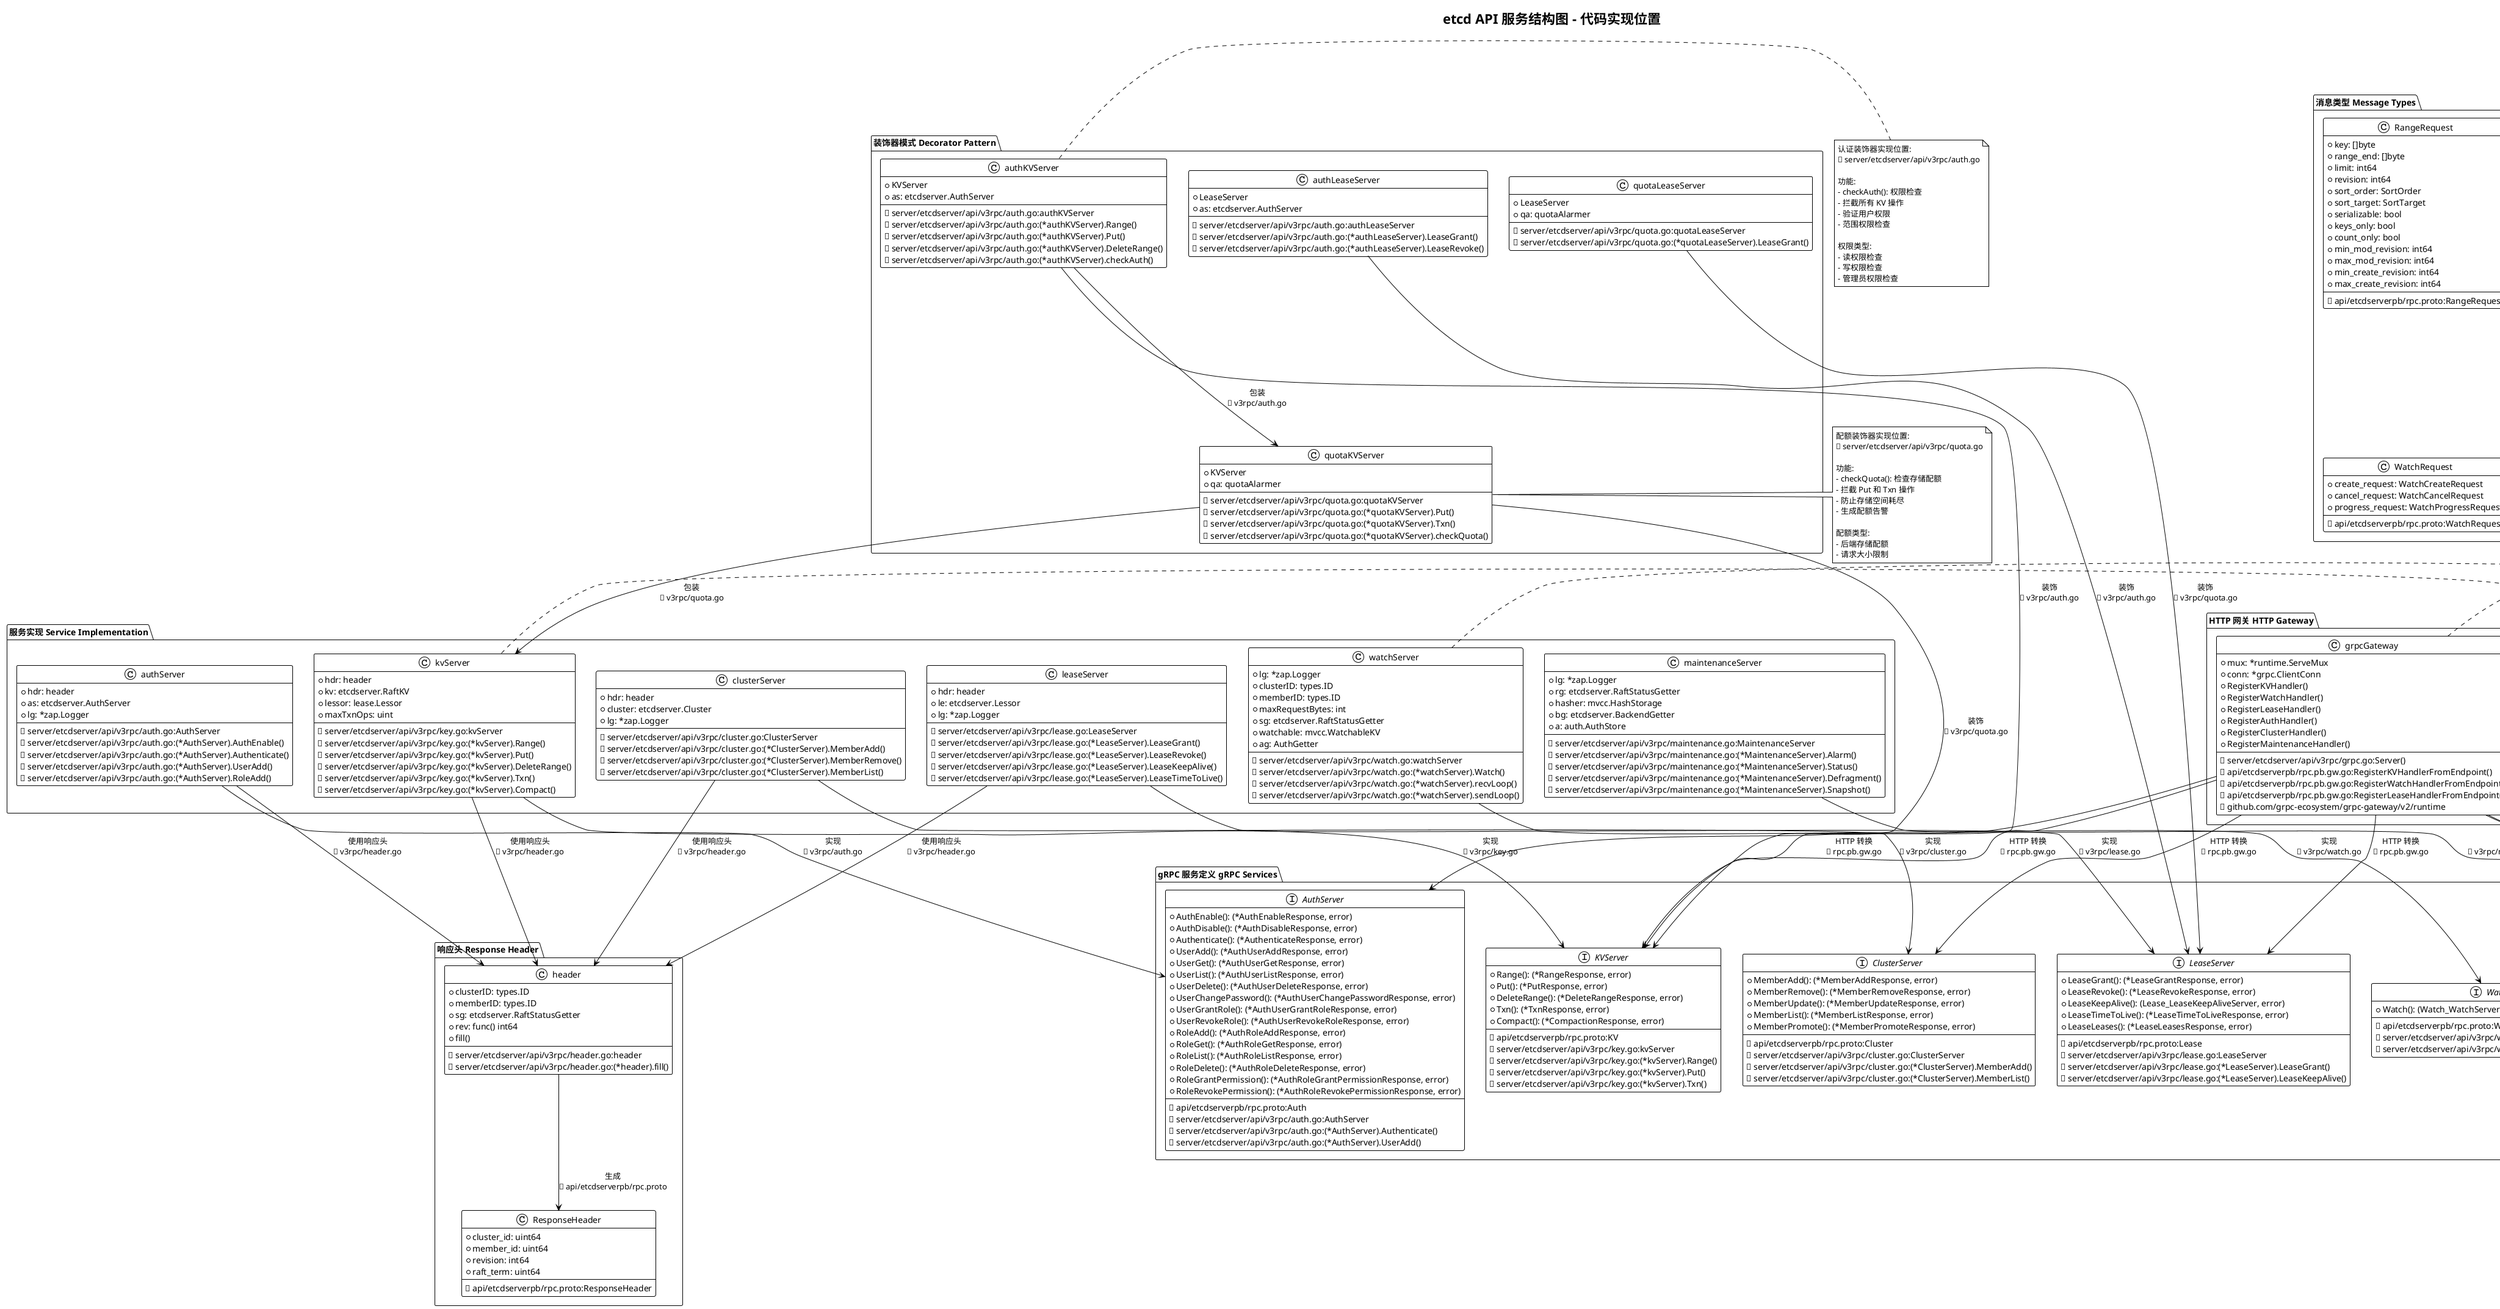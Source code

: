 @startuml api-service-structure-code
!theme plain
title etcd API 服务结构图 - 代码实现位置

package "gRPC 服务定义 gRPC Services" {
  interface KVServer {
    +Range(): (*RangeResponse, error)
    +Put(): (*PutResponse, error)
    +DeleteRange(): (*DeleteRangeResponse, error)
    +Txn(): (*TxnResponse, error)
    +Compact(): (*CompactionResponse, error)
    --
    📁 api/etcdserverpb/rpc.proto:KV
    📁 server/etcdserver/api/v3rpc/key.go:kvServer
    📁 server/etcdserver/api/v3rpc/key.go:(*kvServer).Range()
    📁 server/etcdserver/api/v3rpc/key.go:(*kvServer).Put()
    📁 server/etcdserver/api/v3rpc/key.go:(*kvServer).Txn()
  }
  
  interface WatchServer {
    +Watch(): (Watch_WatchServer, error)
    --
    📁 api/etcdserverpb/rpc.proto:Watch
    📁 server/etcdserver/api/v3rpc/watch.go:watchServer
    📁 server/etcdserver/api/v3rpc/watch.go:(*watchServer).Watch()
  }
  
  interface LeaseServer {
    +LeaseGrant(): (*LeaseGrantResponse, error)
    +LeaseRevoke(): (*LeaseRevokeResponse, error)
    +LeaseKeepAlive(): (Lease_LeaseKeepAliveServer, error)
    +LeaseTimeToLive(): (*LeaseTimeToLiveResponse, error)
    +LeaseLeases(): (*LeaseLeasesResponse, error)
    --
    📁 api/etcdserverpb/rpc.proto:Lease
    📁 server/etcdserver/api/v3rpc/lease.go:LeaseServer
    📁 server/etcdserver/api/v3rpc/lease.go:(*LeaseServer).LeaseGrant()
    📁 server/etcdserver/api/v3rpc/lease.go:(*LeaseServer).LeaseKeepAlive()
  }
  
  interface AuthServer {
    +AuthEnable(): (*AuthEnableResponse, error)
    +AuthDisable(): (*AuthDisableResponse, error)
    +Authenticate(): (*AuthenticateResponse, error)
    +UserAdd(): (*AuthUserAddResponse, error)
    +UserGet(): (*AuthUserGetResponse, error)
    +UserList(): (*AuthUserListResponse, error)
    +UserDelete(): (*AuthUserDeleteResponse, error)
    +UserChangePassword(): (*AuthUserChangePasswordResponse, error)
    +UserGrantRole(): (*AuthUserGrantRoleResponse, error)
    +UserRevokeRole(): (*AuthUserRevokeRoleResponse, error)
    +RoleAdd(): (*AuthRoleAddResponse, error)
    +RoleGet(): (*AuthRoleGetResponse, error)
    +RoleList(): (*AuthRoleListResponse, error)
    +RoleDelete(): (*AuthRoleDeleteResponse, error)
    +RoleGrantPermission(): (*AuthRoleGrantPermissionResponse, error)
    +RoleRevokePermission(): (*AuthRoleRevokePermissionResponse, error)
    --
    📁 api/etcdserverpb/rpc.proto:Auth
    📁 server/etcdserver/api/v3rpc/auth.go:AuthServer
    📁 server/etcdserver/api/v3rpc/auth.go:(*AuthServer).Authenticate()
    📁 server/etcdserver/api/v3rpc/auth.go:(*AuthServer).UserAdd()
  }
  
  interface ClusterServer {
    +MemberAdd(): (*MemberAddResponse, error)
    +MemberRemove(): (*MemberRemoveResponse, error)
    +MemberUpdate(): (*MemberUpdateResponse, error)
    +MemberList(): (*MemberListResponse, error)
    +MemberPromote(): (*MemberPromoteResponse, error)
    --
    📁 api/etcdserverpb/rpc.proto:Cluster
    📁 server/etcdserver/api/v3rpc/cluster.go:ClusterServer
    📁 server/etcdserver/api/v3rpc/cluster.go:(*ClusterServer).MemberAdd()
    📁 server/etcdserver/api/v3rpc/cluster.go:(*ClusterServer).MemberList()
  }
  
  interface MaintenanceServer {
    +Alarm(): (*AlarmResponse, error)
    +Status(): (*StatusResponse, error)
    +Defragment(): (*DefragmentResponse, error)
    +Hash(): (*HashResponse, error)
    +HashKV(): (*HashKVResponse, error)
    +Snapshot(): (Maintenance_SnapshotServer, error)
    +MoveLeader(): (*MoveLeaderResponse, error)
    --
    📁 api/etcdserverpb/rpc.proto:Maintenance
    📁 server/etcdserver/api/v3rpc/maintenance.go:MaintenanceServer
    📁 server/etcdserver/api/v3rpc/maintenance.go:(*MaintenanceServer).Status()
    📁 server/etcdserver/api/v3rpc/maintenance.go:(*MaintenanceServer).Snapshot()
  }
}

package "服务实现 Service Implementation" {
  class kvServer {
    +hdr: header
    +kv: etcdserver.RaftKV
    +lessor: lease.Lessor
    +maxTxnOps: uint
    --
    📁 server/etcdserver/api/v3rpc/key.go:kvServer
    📁 server/etcdserver/api/v3rpc/key.go:(*kvServer).Range()
    📁 server/etcdserver/api/v3rpc/key.go:(*kvServer).Put()
    📁 server/etcdserver/api/v3rpc/key.go:(*kvServer).DeleteRange()
    📁 server/etcdserver/api/v3rpc/key.go:(*kvServer).Txn()
    📁 server/etcdserver/api/v3rpc/key.go:(*kvServer).Compact()
  }
  
  class watchServer {
    +lg: *zap.Logger
    +clusterID: types.ID
    +memberID: types.ID
    +maxRequestBytes: int
    +sg: etcdserver.RaftStatusGetter
    +watchable: mvcc.WatchableKV
    +ag: AuthGetter
    --
    📁 server/etcdserver/api/v3rpc/watch.go:watchServer
    📁 server/etcdserver/api/v3rpc/watch.go:(*watchServer).Watch()
    📁 server/etcdserver/api/v3rpc/watch.go:(*watchServer).recvLoop()
    📁 server/etcdserver/api/v3rpc/watch.go:(*watchServer).sendLoop()
  }
  
  class leaseServer {
    +hdr: header
    +le: etcdserver.Lessor
    +lg: *zap.Logger
    --
    📁 server/etcdserver/api/v3rpc/lease.go:LeaseServer
    📁 server/etcdserver/api/v3rpc/lease.go:(*LeaseServer).LeaseGrant()
    📁 server/etcdserver/api/v3rpc/lease.go:(*LeaseServer).LeaseRevoke()
    📁 server/etcdserver/api/v3rpc/lease.go:(*LeaseServer).LeaseKeepAlive()
    📁 server/etcdserver/api/v3rpc/lease.go:(*LeaseServer).LeaseTimeToLive()
  }
  
  class authServer {
    +hdr: header
    +as: etcdserver.AuthServer
    +lg: *zap.Logger
    --
    📁 server/etcdserver/api/v3rpc/auth.go:AuthServer
    📁 server/etcdserver/api/v3rpc/auth.go:(*AuthServer).AuthEnable()
    📁 server/etcdserver/api/v3rpc/auth.go:(*AuthServer).Authenticate()
    📁 server/etcdserver/api/v3rpc/auth.go:(*AuthServer).UserAdd()
    📁 server/etcdserver/api/v3rpc/auth.go:(*AuthServer).RoleAdd()
  }
  
  class clusterServer {
    +hdr: header
    +cluster: etcdserver.Cluster
    +lg: *zap.Logger
    --
    📁 server/etcdserver/api/v3rpc/cluster.go:ClusterServer
    📁 server/etcdserver/api/v3rpc/cluster.go:(*ClusterServer).MemberAdd()
    📁 server/etcdserver/api/v3rpc/cluster.go:(*ClusterServer).MemberRemove()
    📁 server/etcdserver/api/v3rpc/cluster.go:(*ClusterServer).MemberList()
  }
  
  class maintenanceServer {
    +lg: *zap.Logger
    +rg: etcdserver.RaftStatusGetter
    +hasher: mvcc.HashStorage
    +bg: etcdserver.BackendGetter
    +a: auth.AuthStore
    --
    📁 server/etcdserver/api/v3rpc/maintenance.go:MaintenanceServer
    📁 server/etcdserver/api/v3rpc/maintenance.go:(*MaintenanceServer).Alarm()
    📁 server/etcdserver/api/v3rpc/maintenance.go:(*MaintenanceServer).Status()
    📁 server/etcdserver/api/v3rpc/maintenance.go:(*MaintenanceServer).Defragment()
    📁 server/etcdserver/api/v3rpc/maintenance.go:(*MaintenanceServer).Snapshot()
  }
}

package "装饰器模式 Decorator Pattern" {
  class quotaKVServer {
    +KVServer
    +qa: quotaAlarmer
    --
    📁 server/etcdserver/api/v3rpc/quota.go:quotaKVServer
    📁 server/etcdserver/api/v3rpc/quota.go:(*quotaKVServer).Put()
    📁 server/etcdserver/api/v3rpc/quota.go:(*quotaKVServer).Txn()
    📁 server/etcdserver/api/v3rpc/quota.go:(*quotaKVServer).checkQuota()
  }
  
  class authKVServer {
    +KVServer
    +as: etcdserver.AuthServer
    --
    📁 server/etcdserver/api/v3rpc/auth.go:authKVServer
    📁 server/etcdserver/api/v3rpc/auth.go:(*authKVServer).Range()
    📁 server/etcdserver/api/v3rpc/auth.go:(*authKVServer).Put()
    📁 server/etcdserver/api/v3rpc/auth.go:(*authKVServer).DeleteRange()
    📁 server/etcdserver/api/v3rpc/auth.go:(*authKVServer).checkAuth()
  }
  
  class quotaLeaseServer {
    +LeaseServer
    +qa: quotaAlarmer
    --
    📁 server/etcdserver/api/v3rpc/quota.go:quotaLeaseServer
    📁 server/etcdserver/api/v3rpc/quota.go:(*quotaLeaseServer).LeaseGrant()
  }
  
  class authLeaseServer {
    +LeaseServer
    +as: etcdserver.AuthServer
    --
    📁 server/etcdserver/api/v3rpc/auth.go:authLeaseServer
    📁 server/etcdserver/api/v3rpc/auth.go:(*authLeaseServer).LeaseGrant()
    📁 server/etcdserver/api/v3rpc/auth.go:(*authLeaseServer).LeaseRevoke()
  }
}

package "HTTP 网关 HTTP Gateway" {
  class grpcGateway {
    +mux: *runtime.ServeMux
    +conn: *grpc.ClientConn
    +RegisterKVHandler()
    +RegisterWatchHandler()
    +RegisterLeaseHandler()
    +RegisterAuthHandler()
    +RegisterClusterHandler()
    +RegisterMaintenanceHandler()
    --
    📁 server/etcdserver/api/v3rpc/grpc.go:Server()
    📁 api/etcdserverpb/rpc.pb.gw.go:RegisterKVHandlerFromEndpoint()
    📁 api/etcdserverpb/rpc.pb.gw.go:RegisterWatchHandlerFromEndpoint()
    📁 api/etcdserverpb/rpc.pb.gw.go:RegisterLeaseHandlerFromEndpoint()
    📁 github.com/grpc-ecosystem/grpc-gateway/v2/runtime
  }
}

package "消息类型 Message Types" {
  class RangeRequest {
    +key: []byte
    +range_end: []byte
    +limit: int64
    +revision: int64
    +sort_order: SortOrder
    +sort_target: SortTarget
    +serializable: bool
    +keys_only: bool
    +count_only: bool
    +min_mod_revision: int64
    +max_mod_revision: int64
    +min_create_revision: int64
    +max_create_revision: int64
    --
    📁 api/etcdserverpb/rpc.proto:RangeRequest
  }
  
  class PutRequest {
    +key: []byte
    +value: []byte
    +lease: int64
    +prev_kv: bool
    +ignore_value: bool
    +ignore_lease: bool
    --
    📁 api/etcdserverpb/rpc.proto:PutRequest
  }
  
  class TxnRequest {
    +compare: []Compare
    +success: []RequestOp
    +failure: []RequestOp
    --
    📁 api/etcdserverpb/rpc.proto:TxnRequest
  }
  
  class WatchRequest {
    +create_request: WatchCreateRequest
    +cancel_request: WatchCancelRequest
    +progress_request: WatchProgressRequest
    --
    📁 api/etcdserverpb/rpc.proto:WatchRequest
  }
  
  class LeaseGrantRequest {
    +TTL: int64
    +ID: int64
    --
    📁 api/etcdserverpb/rpc.proto:LeaseGrantRequest
  }
}

package "响应头 Response Header" {
  class ResponseHeader {
    +cluster_id: uint64
    +member_id: uint64
    +revision: int64
    +raft_term: uint64
    --
    📁 api/etcdserverpb/rpc.proto:ResponseHeader
  }
  
  class header {
    +clusterID: types.ID
    +memberID: types.ID
    +sg: etcdserver.RaftStatusGetter
    +rev: func() int64
    +fill()
    --
    📁 server/etcdserver/api/v3rpc/header.go:header
    📁 server/etcdserver/api/v3rpc/header.go:(*header).fill()
  }
}

' 关系连接
kvServer --> KVServer : 实现\n📁 v3rpc/key.go
watchServer --> WatchServer : 实现\n📁 v3rpc/watch.go
leaseServer --> LeaseServer : 实现\n📁 v3rpc/lease.go
authServer --> AuthServer : 实现\n📁 v3rpc/auth.go
clusterServer --> ClusterServer : 实现\n📁 v3rpc/cluster.go
maintenanceServer --> MaintenanceServer : 实现\n📁 v3rpc/maintenance.go

quotaKVServer --> KVServer : 装饰\n📁 v3rpc/quota.go
authKVServer --> KVServer : 装饰\n📁 v3rpc/auth.go
quotaLeaseServer --> LeaseServer : 装饰\n📁 v3rpc/quota.go
authLeaseServer --> LeaseServer : 装饰\n📁 v3rpc/auth.go

quotaKVServer --> kvServer : 包装\n📁 v3rpc/quota.go
authKVServer --> quotaKVServer : 包装\n📁 v3rpc/auth.go

grpcGateway --> KVServer : HTTP 转换\n📁 rpc.pb.gw.go
grpcGateway --> WatchServer : HTTP 转换\n📁 rpc.pb.gw.go
grpcGateway --> LeaseServer : HTTP 转换\n📁 rpc.pb.gw.go
grpcGateway --> AuthServer : HTTP 转换\n📁 rpc.pb.gw.go
grpcGateway --> ClusterServer : HTTP 转换\n📁 rpc.pb.gw.go
grpcGateway --> MaintenanceServer : HTTP 转换\n📁 rpc.pb.gw.go

kvServer --> header : 使用响应头\n📁 v3rpc/header.go
leaseServer --> header : 使用响应头\n📁 v3rpc/header.go
authServer --> header : 使用响应头\n📁 v3rpc/header.go
clusterServer --> header : 使用响应头\n📁 v3rpc/header.go

header --> ResponseHeader : 生成\n📁 api/etcdserverpb/rpc.proto

note right of kvServer
  KV 服务实现位置:
  📁 server/etcdserver/api/v3rpc/key.go
  
  核心方法:
  - Range(): 范围查询
  - Put(): 存储键值
  - DeleteRange(): 删除范围
  - Txn(): 事务处理
  - Compact(): 压缩操作
  
  依赖组件:
  - etcdserver.RaftKV: Raft KV 接口
  - lease.Lessor: 租约管理器
  - header: 响应头生成器
end note

note right of watchServer
  Watch 服务实现位置:
  📁 server/etcdserver/api/v3rpc/watch.go
  
  核心方法:
  - Watch(): 创建监听流
  - recvLoop(): 接收循环
  - sendLoop(): 发送循环
  
  流管理:
  - serverWatchStream: 服务端流
  - watchStream: 监听流
  - 支持多路复用
  - 事件过滤和分发
end note

note right of quotaKVServer
  配额装饰器实现位置:
  📁 server/etcdserver/api/v3rpc/quota.go
  
  功能:
  - checkQuota(): 检查存储配额
  - 拦截 Put 和 Txn 操作
  - 防止存储空间耗尽
  - 生成配额告警
  
  配额类型:
  - 后端存储配额
  - 请求大小限制
end note

note right of authKVServer
  认证装饰器实现位置:
  📁 server/etcdserver/api/v3rpc/auth.go
  
  功能:
  - checkAuth(): 权限检查
  - 拦截所有 KV 操作
  - 验证用户权限
  - 范围权限检查
  
  权限类型:
  - 读权限检查
  - 写权限检查
  - 管理员权限检查
end note

note right of grpcGateway
  HTTP 网关实现位置:
  📁 server/etcdserver/api/v3rpc/grpc.go
  📁 api/etcdserverpb/rpc.pb.gw.go
  
  依赖库:
  📁 github.com/grpc-ecosystem/grpc-gateway/v2
  
  功能:
  - gRPC 到 HTTP 转换
  - RESTful API 支持
  - JSON 序列化
  - 跨域支持
  - 自动生成的网关代码
end note

note as N1
  gRPC 服务器创建流程:
  
  1. server/etcdserver/api/v3rpc/grpc.go:Server()
     ↓
  2. 创建各个服务实例:
     - NewKVServer()
     - NewWatchServer()
     - NewLeaseServer()
     - NewAuthServer()
     - NewClusterServer()
     - NewMaintenanceServer()
     ↓
  3. 应用装饰器:
     - NewQuotaKVServer()
     - NewAuthKVServer()
     ↓
  4. 注册到 gRPC 服务器:
     - pb.RegisterKVServer()
     - pb.RegisterWatchServer()
     - pb.RegisterLeaseServer()
     - pb.RegisterAuthServer()
     - pb.RegisterClusterServer()
     - pb.RegisterMaintenanceServer()
  
  拦截器:
  📁 server/etcdserver/api/v3rpc/interceptor.go
  - unaryInterceptor(): 一元 RPC 拦截器
  - streamInterceptor(): 流式 RPC 拦截器
end note

@enduml
